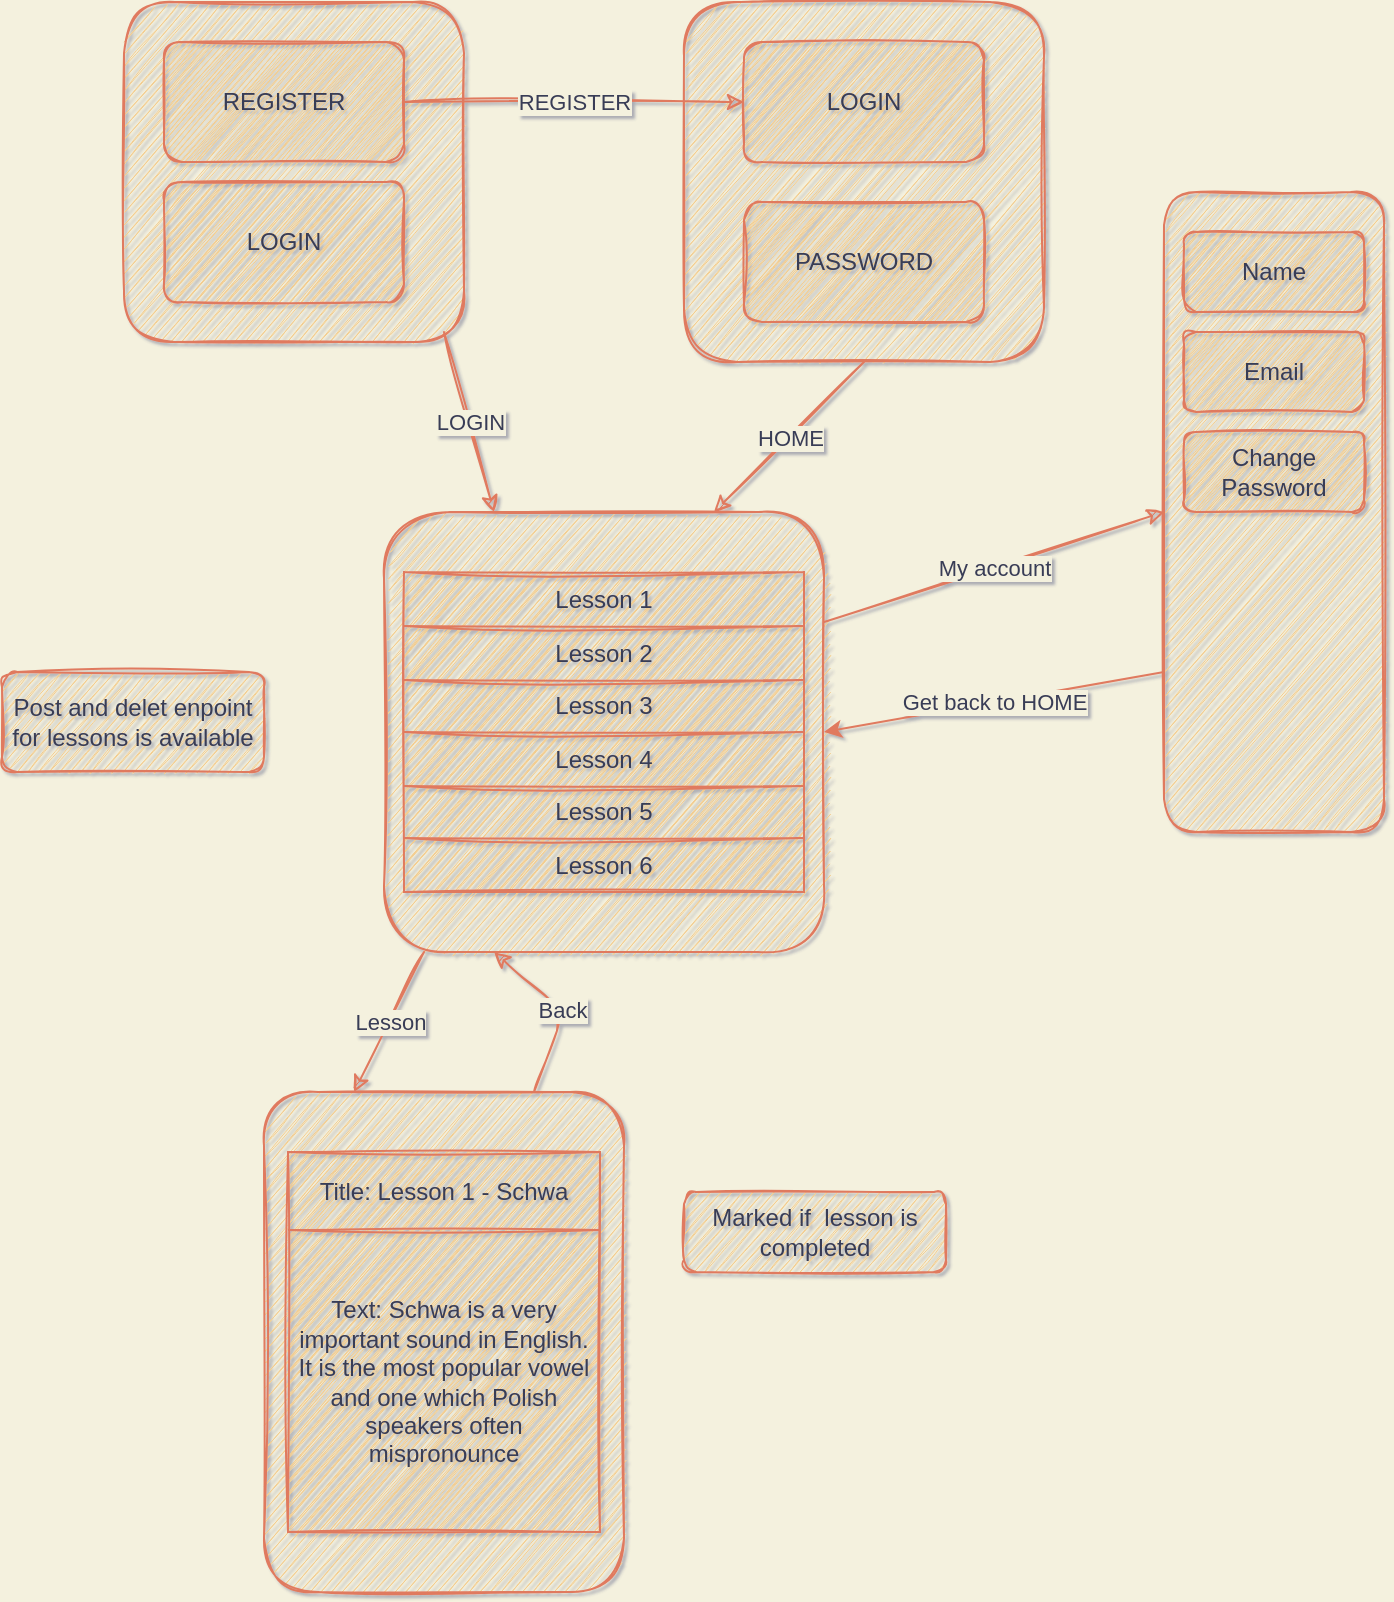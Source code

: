 <mxfile version="20.6.2" type="device"><diagram id="23iRSUPoRavnBvh4doch" name="Polish Your Acent"><mxGraphModel dx="2031" dy="1251" grid="1" gridSize="10" guides="1" tooltips="1" connect="1" arrows="1" fold="1" page="1" pageScale="1" pageWidth="827" pageHeight="1169" background="#F4F1DE" math="0" shadow="1"><root><mxCell id="0"/><mxCell id="1" parent="0"/><mxCell id="52" value="" style="rounded=1;whiteSpace=wrap;html=1;fillColor=#F2CC8F;strokeColor=#E07A5F;fontColor=#393C56;sketch=1;" parent="1" vertex="1"><mxGeometry x="150" y="670" width="180" height="250" as="geometry"/></mxCell><mxCell id="23" value="" style="whiteSpace=wrap;html=1;aspect=fixed;fillColor=#F2CC8F;strokeColor=#E07A5F;fontColor=#393C56;rounded=1;sketch=1;" parent="1" vertex="1"><mxGeometry x="360" y="125" width="180" height="180" as="geometry"/></mxCell><mxCell id="3" value="" style="whiteSpace=wrap;html=1;aspect=fixed;fillColor=#F2CC8F;strokeColor=#E07A5F;fontColor=#393C56;rounded=1;sketch=1;" parent="1" vertex="1"><mxGeometry x="80" y="125" width="170" height="170" as="geometry"/></mxCell><mxCell id="4" value="REGISTER" style="rounded=1;whiteSpace=wrap;html=1;align=center;fillColor=#F2CC8F;strokeColor=#E07A5F;fontColor=#393C56;sketch=1;" parent="1" vertex="1"><mxGeometry x="100" y="145" width="120" height="60" as="geometry"/></mxCell><mxCell id="5" value="LOGIN" style="rounded=1;whiteSpace=wrap;html=1;fillColor=#F2CC8F;strokeColor=#E07A5F;fontColor=#393C56;sketch=1;" parent="1" vertex="1"><mxGeometry x="100" y="215" width="120" height="60" as="geometry"/></mxCell><mxCell id="7" value="LOGIN" style="rounded=1;whiteSpace=wrap;html=1;fillColor=#F2CC8F;strokeColor=#E07A5F;fontColor=#393C56;sketch=1;" parent="1" vertex="1"><mxGeometry x="390" y="145" width="120" height="60" as="geometry"/></mxCell><mxCell id="11" value="" style="whiteSpace=wrap;html=1;aspect=fixed;fillColor=#F2CC8F;strokeColor=#E07A5F;fontColor=#393C56;rounded=1;sketch=1;" parent="1" vertex="1"><mxGeometry x="210" y="380" width="220" height="220" as="geometry"/></mxCell><mxCell id="14" value="" style="endArrow=classic;html=1;rounded=1;entryX=0.75;entryY=0;entryDx=0;entryDy=0;exitX=0.5;exitY=1;exitDx=0;exitDy=0;labelBackgroundColor=#F4F1DE;strokeColor=#E07A5F;fontColor=#393C56;sketch=1;" parent="1" source="23" target="11" edge="1"><mxGeometry relative="1" as="geometry"><mxPoint x="382.5" y="300" as="sourcePoint"/><mxPoint x="440" y="350" as="targetPoint"/></mxGeometry></mxCell><mxCell id="15" value="HOME" style="edgeLabel;resizable=0;html=1;align=center;verticalAlign=middle;labelBackgroundColor=#F4F1DE;fontColor=#393C56;rounded=1;sketch=1;" parent="14" connectable="0" vertex="1"><mxGeometry relative="1" as="geometry"/></mxCell><mxCell id="16" value="" style="endArrow=classic;html=1;rounded=1;entryX=0.25;entryY=0;entryDx=0;entryDy=0;labelBackgroundColor=#F4F1DE;strokeColor=#E07A5F;fontColor=#393C56;sketch=1;" parent="1" target="11" edge="1"><mxGeometry relative="1" as="geometry"><mxPoint x="240" y="290" as="sourcePoint"/><mxPoint x="300" y="330" as="targetPoint"/></mxGeometry></mxCell><mxCell id="17" value="LOGIN" style="edgeLabel;resizable=0;html=1;align=center;verticalAlign=middle;labelBackgroundColor=#F4F1DE;fontColor=#393C56;rounded=1;sketch=1;" parent="16" connectable="0" vertex="1"><mxGeometry relative="1" as="geometry"/></mxCell><mxCell id="18" value="" style="endArrow=classic;html=1;rounded=1;exitX=1;exitY=0.5;exitDx=0;exitDy=0;entryX=0;entryY=0.5;entryDx=0;entryDy=0;labelBackgroundColor=#F4F1DE;strokeColor=#E07A5F;fontColor=#393C56;sketch=1;" parent="1" source="4" target="7" edge="1"><mxGeometry relative="1" as="geometry"><mxPoint x="250" y="210" as="sourcePoint"/><mxPoint x="350" y="210" as="targetPoint"/></mxGeometry></mxCell><mxCell id="19" value="REGISTER" style="edgeLabel;resizable=0;html=1;align=center;verticalAlign=middle;labelBackgroundColor=#F4F1DE;fontColor=#393C56;rounded=1;sketch=1;" parent="18" connectable="0" vertex="1"><mxGeometry relative="1" as="geometry"/></mxCell><mxCell id="8" value="PASSWORD" style="rounded=1;whiteSpace=wrap;html=1;fillColor=#F2CC8F;strokeColor=#E07A5F;fontColor=#393C56;sketch=1;" parent="1" vertex="1"><mxGeometry x="390" y="225" width="120" height="60" as="geometry"/></mxCell><mxCell id="24" value="" style="rounded=1;whiteSpace=wrap;html=1;fillColor=#F2CC8F;strokeColor=#E07A5F;fontColor=#393C56;sketch=1;" parent="1" vertex="1"><mxGeometry x="600" y="220" width="110" height="320" as="geometry"/></mxCell><mxCell id="25" value="" style="endArrow=classic;html=1;rounded=1;exitX=1;exitY=0.25;exitDx=0;exitDy=0;entryX=0;entryY=0.5;entryDx=0;entryDy=0;labelBackgroundColor=#F4F1DE;strokeColor=#E07A5F;fontColor=#393C56;sketch=1;" parent="1" source="11" target="24" edge="1"><mxGeometry relative="1" as="geometry"><mxPoint x="560" y="400" as="sourcePoint"/><mxPoint x="660" y="400" as="targetPoint"/></mxGeometry></mxCell><mxCell id="26" value="My account" style="edgeLabel;resizable=0;html=1;align=center;verticalAlign=middle;labelBackgroundColor=#F4F1DE;fontColor=#393C56;rounded=1;sketch=1;" parent="25" connectable="0" vertex="1"><mxGeometry relative="1" as="geometry"/></mxCell><mxCell id="28" value="Name" style="rounded=1;whiteSpace=wrap;html=1;fillColor=#F2CC8F;strokeColor=#E07A5F;fontColor=#393C56;sketch=1;" parent="1" vertex="1"><mxGeometry x="610" y="240" width="90" height="40" as="geometry"/></mxCell><mxCell id="31" value="" style="shape=table;html=1;whiteSpace=wrap;startSize=0;container=1;collapsible=0;childLayout=tableLayout;fillColor=#F2CC8F;strokeColor=#E07A5F;fontColor=#393C56;rounded=1;sketch=1;swimlaneLine=1;" parent="1" vertex="1"><mxGeometry x="220" y="410" width="200" height="160" as="geometry"/></mxCell><mxCell id="32" value="" style="shape=tableRow;horizontal=0;startSize=0;swimlaneHead=0;swimlaneBody=0;top=0;left=0;bottom=0;right=0;collapsible=0;dropTarget=0;fillColor=none;points=[[0,0.5],[1,0.5]];portConstraint=eastwest;strokeColor=#E07A5F;fontColor=#393C56;rounded=1;sketch=1;swimlaneLine=1;" parent="31" vertex="1"><mxGeometry width="200" height="27" as="geometry"/></mxCell><mxCell id="33" value="Lesson 1" style="shape=partialRectangle;html=1;whiteSpace=wrap;connectable=0;fillColor=none;top=0;left=0;bottom=0;right=0;overflow=hidden;strokeColor=#E07A5F;fontColor=#393C56;rounded=1;sketch=1;swimlaneLine=1;" parent="32" vertex="1"><mxGeometry width="200" height="27" as="geometry"><mxRectangle width="200" height="27" as="alternateBounds"/></mxGeometry></mxCell><mxCell id="36" value="" style="shape=tableRow;horizontal=0;startSize=0;swimlaneHead=0;swimlaneBody=0;top=0;left=0;bottom=0;right=0;collapsible=0;dropTarget=0;fillColor=none;points=[[0,0.5],[1,0.5]];portConstraint=eastwest;strokeColor=#E07A5F;fontColor=#393C56;rounded=1;sketch=1;swimlaneLine=1;" parent="31" vertex="1"><mxGeometry y="27" width="200" height="27" as="geometry"/></mxCell><mxCell id="37" value="Lesson 2" style="shape=partialRectangle;html=1;whiteSpace=wrap;connectable=0;fillColor=none;top=0;left=0;bottom=0;right=0;overflow=hidden;strokeColor=#E07A5F;fontColor=#393C56;rounded=1;sketch=1;swimlaneLine=1;" parent="36" vertex="1"><mxGeometry width="200" height="27" as="geometry"><mxRectangle width="200" height="27" as="alternateBounds"/></mxGeometry></mxCell><mxCell id="40" value="" style="shape=tableRow;horizontal=0;startSize=0;swimlaneHead=0;swimlaneBody=0;top=0;left=0;bottom=0;right=0;collapsible=0;dropTarget=0;fillColor=none;points=[[0,0.5],[1,0.5]];portConstraint=eastwest;strokeColor=#E07A5F;fontColor=#393C56;rounded=1;sketch=1;swimlaneLine=1;" parent="31" vertex="1"><mxGeometry y="54" width="200" height="26" as="geometry"/></mxCell><mxCell id="41" value="Lesson 3" style="shape=partialRectangle;html=1;whiteSpace=wrap;connectable=0;fillColor=none;top=0;left=0;bottom=0;right=0;overflow=hidden;strokeColor=#E07A5F;fontColor=#393C56;rounded=1;sketch=1;swimlaneLine=1;" parent="40" vertex="1"><mxGeometry width="200" height="26" as="geometry"><mxRectangle width="200" height="26" as="alternateBounds"/></mxGeometry></mxCell><mxCell id="s0iLyPU-bNU44kDzt_iM-122" value="" style="shape=tableRow;horizontal=0;startSize=0;swimlaneHead=0;swimlaneBody=0;top=0;left=0;bottom=0;right=0;collapsible=0;dropTarget=0;fillColor=none;points=[[0,0.5],[1,0.5]];portConstraint=eastwest;strokeColor=#E07A5F;fontColor=#393C56;rounded=1;sketch=1;swimlaneLine=1;" parent="31" vertex="1"><mxGeometry y="80" width="200" height="27" as="geometry"/></mxCell><mxCell id="s0iLyPU-bNU44kDzt_iM-123" value="Lesson 4" style="shape=partialRectangle;html=1;whiteSpace=wrap;connectable=0;fillColor=none;top=0;left=0;bottom=0;right=0;overflow=hidden;strokeColor=#E07A5F;fontColor=#393C56;rounded=1;sketch=1;swimlaneLine=1;" parent="s0iLyPU-bNU44kDzt_iM-122" vertex="1"><mxGeometry width="200" height="27" as="geometry"><mxRectangle width="200" height="27" as="alternateBounds"/></mxGeometry></mxCell><mxCell id="s0iLyPU-bNU44kDzt_iM-124" value="" style="shape=tableRow;horizontal=0;startSize=0;swimlaneHead=0;swimlaneBody=0;top=0;left=0;bottom=0;right=0;collapsible=0;dropTarget=0;fillColor=none;points=[[0,0.5],[1,0.5]];portConstraint=eastwest;strokeColor=#E07A5F;fontColor=#393C56;rounded=1;sketch=1;swimlaneLine=1;" parent="31" vertex="1"><mxGeometry y="107" width="200" height="26" as="geometry"/></mxCell><mxCell id="s0iLyPU-bNU44kDzt_iM-125" value="Lesson 5" style="shape=partialRectangle;html=1;whiteSpace=wrap;connectable=0;fillColor=none;top=0;left=0;bottom=0;right=0;overflow=hidden;strokeColor=#E07A5F;fontColor=#393C56;rounded=1;sketch=1;swimlaneLine=1;" parent="s0iLyPU-bNU44kDzt_iM-124" vertex="1"><mxGeometry width="200" height="26" as="geometry"><mxRectangle width="200" height="26" as="alternateBounds"/></mxGeometry></mxCell><mxCell id="s0iLyPU-bNU44kDzt_iM-126" value="" style="shape=tableRow;horizontal=0;startSize=0;swimlaneHead=0;swimlaneBody=0;top=0;left=0;bottom=0;right=0;collapsible=0;dropTarget=0;fillColor=none;points=[[0,0.5],[1,0.5]];portConstraint=eastwest;strokeColor=#E07A5F;fontColor=#393C56;rounded=1;sketch=1;swimlaneLine=1;" parent="31" vertex="1"><mxGeometry y="133" width="200" height="27" as="geometry"/></mxCell><mxCell id="s0iLyPU-bNU44kDzt_iM-127" value="Lesson 6" style="shape=partialRectangle;html=1;whiteSpace=wrap;connectable=0;fillColor=none;top=0;left=0;bottom=0;right=0;overflow=hidden;strokeColor=#E07A5F;fontColor=#393C56;rounded=1;sketch=1;swimlaneLine=1;" parent="s0iLyPU-bNU44kDzt_iM-126" vertex="1"><mxGeometry width="200" height="27" as="geometry"><mxRectangle width="200" height="27" as="alternateBounds"/></mxGeometry></mxCell><mxCell id="44" value="" style="endArrow=classic;html=1;rounded=1;entryX=0.25;entryY=0;entryDx=0;entryDy=0;labelBackgroundColor=#F4F1DE;strokeColor=#E07A5F;fontColor=#393C56;sketch=1;" parent="1" target="52" edge="1"><mxGeometry relative="1" as="geometry"><mxPoint x="230" y="600" as="sourcePoint"/><mxPoint x="120" y="670" as="targetPoint"/><Array as="points"/></mxGeometry></mxCell><mxCell id="45" value="Lesson" style="edgeLabel;resizable=0;html=1;align=center;verticalAlign=middle;labelBackgroundColor=#F4F1DE;fontColor=#393C56;rounded=1;sketch=1;" parent="44" connectable="0" vertex="1"><mxGeometry relative="1" as="geometry"/></mxCell><mxCell id="79" value="" style="endArrow=classic;html=1;rounded=1;entryX=0.25;entryY=1;entryDx=0;entryDy=0;exitX=0.75;exitY=0;exitDx=0;exitDy=0;labelBackgroundColor=#F4F1DE;strokeColor=#E07A5F;fontColor=#393C56;sketch=1;" parent="1" source="52" target="11" edge="1"><mxGeometry relative="1" as="geometry"><mxPoint x="290" y="660" as="sourcePoint"/><mxPoint x="390" y="660" as="targetPoint"/><Array as="points"><mxPoint x="300" y="630"/></Array></mxGeometry></mxCell><mxCell id="80" value="Back" style="edgeLabel;resizable=0;html=1;align=center;verticalAlign=middle;labelBackgroundColor=#F4F1DE;fontColor=#393C56;rounded=1;sketch=1;" parent="79" connectable="0" vertex="1"><mxGeometry relative="1" as="geometry"/></mxCell><mxCell id="83" value="Change Password" style="rounded=1;whiteSpace=wrap;html=1;fillColor=#F2CC8F;strokeColor=#E07A5F;fontColor=#393C56;sketch=1;" parent="1" vertex="1"><mxGeometry x="610" y="340" width="90" height="40" as="geometry"/></mxCell><mxCell id="84" value="" style="endArrow=classic;html=1;rounded=0;exitX=0;exitY=0.75;exitDx=0;exitDy=0;entryX=1;entryY=0.5;entryDx=0;entryDy=0;fillColor=#F2CC8F;strokeColor=#E07A5F;labelBackgroundColor=#F4F1DE;fontColor=#393C56;" parent="1" source="24" target="11" edge="1"><mxGeometry relative="1" as="geometry"><mxPoint x="480" y="470" as="sourcePoint"/><mxPoint x="580" y="470" as="targetPoint"/></mxGeometry></mxCell><mxCell id="85" value="Get back to HOME" style="edgeLabel;resizable=0;html=1;align=center;verticalAlign=middle;labelBackgroundColor=#F4F1DE;fontColor=#393C56;" parent="84" connectable="0" vertex="1"><mxGeometry relative="1" as="geometry"/></mxCell><mxCell id="s0iLyPU-bNU44kDzt_iM-86" value="Email" style="rounded=1;whiteSpace=wrap;html=1;fillColor=#F2CC8F;strokeColor=#E07A5F;fontColor=#393C56;sketch=1;" parent="1" vertex="1"><mxGeometry x="610" y="290" width="90" height="40" as="geometry"/></mxCell><mxCell id="s0iLyPU-bNU44kDzt_iM-111" value="" style="shape=partialRectangle;html=1;whiteSpace=wrap;connectable=0;fillColor=none;top=0;left=0;bottom=0;right=0;overflow=hidden;strokeColor=#E07A5F;fontColor=#393C56;rounded=1;sketch=1;" parent="1" vertex="1"><mxGeometry x="330" y="400" width="20" height="60" as="geometry"><mxRectangle width="20" height="60" as="alternateBounds"/></mxGeometry></mxCell><mxCell id="s0iLyPU-bNU44kDzt_iM-112" value="" style="shape=partialRectangle;html=1;whiteSpace=wrap;connectable=0;fillColor=none;top=0;left=0;bottom=0;right=0;overflow=hidden;strokeColor=#E07A5F;fontColor=#393C56;rounded=1;sketch=1;" parent="1" vertex="1"><mxGeometry x="330" y="460" width="20" height="60" as="geometry"><mxRectangle width="20" height="60" as="alternateBounds"/></mxGeometry></mxCell><mxCell id="s0iLyPU-bNU44kDzt_iM-113" value="" style="shape=partialRectangle;html=1;whiteSpace=wrap;connectable=0;fillColor=none;top=0;left=0;bottom=0;right=0;overflow=hidden;strokeColor=#E07A5F;fontColor=#393C56;rounded=1;sketch=1;" parent="1" vertex="1"><mxGeometry x="330" y="520" width="20" height="60" as="geometry"><mxRectangle width="20" height="60" as="alternateBounds"/></mxGeometry></mxCell><mxCell id="HNTjuf5TlsfUiXToJ7W--85" value="" style="shape=table;html=1;whiteSpace=wrap;startSize=0;container=1;collapsible=0;childLayout=tableLayout;fillColor=#F2CC8F;strokeColor=#E07A5F;fontColor=#393C56;rounded=1;sketch=1;swimlaneLine=1;" parent="1" vertex="1"><mxGeometry x="162" y="700" width="156" height="190" as="geometry"/></mxCell><mxCell id="HNTjuf5TlsfUiXToJ7W--86" value="" style="shape=tableRow;horizontal=0;startSize=0;swimlaneHead=0;swimlaneBody=0;top=0;left=0;bottom=0;right=0;collapsible=0;dropTarget=0;fillColor=none;points=[[0,0.5],[1,0.5]];portConstraint=eastwest;strokeColor=#E07A5F;fontColor=#393C56;rounded=1;sketch=1;swimlaneLine=1;" parent="HNTjuf5TlsfUiXToJ7W--85" vertex="1"><mxGeometry width="156" height="39" as="geometry"/></mxCell><mxCell id="HNTjuf5TlsfUiXToJ7W--87" value="Title: Lesson 1 - Schwa" style="shape=partialRectangle;html=1;whiteSpace=wrap;connectable=0;fillColor=none;top=0;left=0;bottom=0;right=0;overflow=hidden;strokeColor=#E07A5F;fontColor=#393C56;rounded=1;sketch=1;swimlaneLine=1;" parent="HNTjuf5TlsfUiXToJ7W--86" vertex="1"><mxGeometry width="156" height="39" as="geometry"><mxRectangle width="156" height="39" as="alternateBounds"/></mxGeometry></mxCell><mxCell id="HNTjuf5TlsfUiXToJ7W--88" value="" style="shape=tableRow;horizontal=0;startSize=0;swimlaneHead=0;swimlaneBody=0;top=0;left=0;bottom=0;right=0;collapsible=0;dropTarget=0;fillColor=none;points=[[0,0.5],[1,0.5]];portConstraint=eastwest;strokeColor=#E07A5F;fontColor=#393C56;rounded=1;sketch=1;swimlaneLine=1;" parent="HNTjuf5TlsfUiXToJ7W--85" vertex="1"><mxGeometry y="39" width="156" height="151" as="geometry"/></mxCell><mxCell id="HNTjuf5TlsfUiXToJ7W--89" value="Text: Schwa is a very important sound in English. It is the most popular vowel and one which Polish speakers often mispronounce" style="shape=partialRectangle;html=1;whiteSpace=wrap;connectable=0;fillColor=none;top=0;left=0;bottom=0;right=0;overflow=hidden;strokeColor=#E07A5F;fontColor=#393C56;rounded=1;sketch=1;swimlaneLine=1;" parent="HNTjuf5TlsfUiXToJ7W--88" vertex="1"><mxGeometry width="156" height="151" as="geometry"><mxRectangle width="156" height="151" as="alternateBounds"/></mxGeometry></mxCell><mxCell id="VR5OdQOfqxdRiwfQhvWi-85" value="Marked if&amp;nbsp; lesson is completed" style="rounded=1;whiteSpace=wrap;html=1;fillColor=#F2CC8F;strokeColor=#E07A5F;fontColor=#393C56;sketch=1;" vertex="1" parent="1"><mxGeometry x="360" y="720" width="131" height="40" as="geometry"/></mxCell><mxCell id="VR5OdQOfqxdRiwfQhvWi-92" value="Post and delet enpoint for lessons is available" style="rounded=1;whiteSpace=wrap;html=1;fillColor=#F2CC8F;strokeColor=#E07A5F;fontColor=#393C56;sketch=1;" vertex="1" parent="1"><mxGeometry x="19" y="460" width="131" height="50" as="geometry"/></mxCell></root></mxGraphModel></diagram></mxfile>